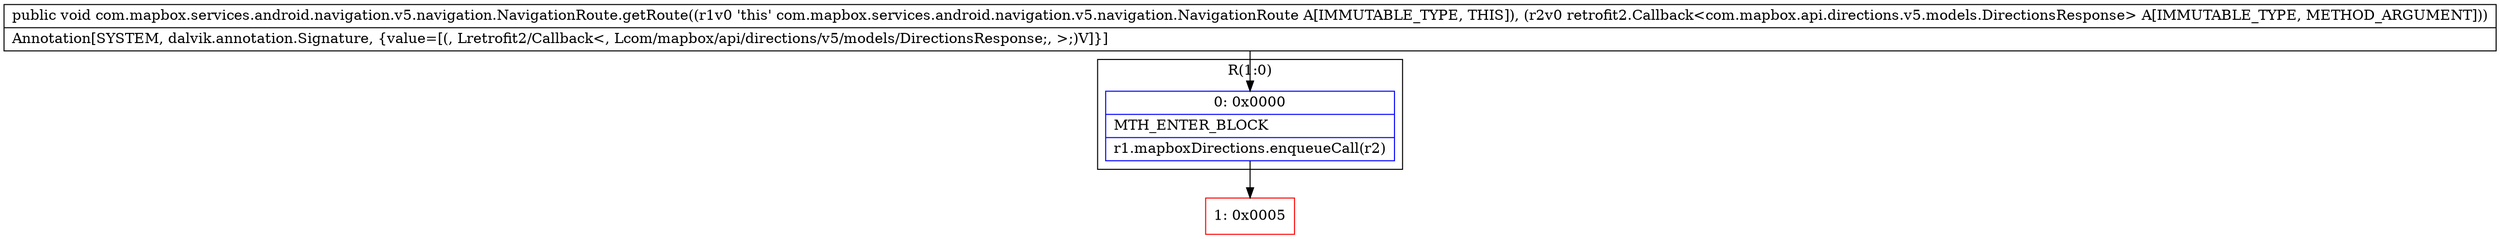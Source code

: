 digraph "CFG forcom.mapbox.services.android.navigation.v5.navigation.NavigationRoute.getRoute(Lretrofit2\/Callback;)V" {
subgraph cluster_Region_178111742 {
label = "R(1:0)";
node [shape=record,color=blue];
Node_0 [shape=record,label="{0\:\ 0x0000|MTH_ENTER_BLOCK\l|r1.mapboxDirections.enqueueCall(r2)\l}"];
}
Node_1 [shape=record,color=red,label="{1\:\ 0x0005}"];
MethodNode[shape=record,label="{public void com.mapbox.services.android.navigation.v5.navigation.NavigationRoute.getRoute((r1v0 'this' com.mapbox.services.android.navigation.v5.navigation.NavigationRoute A[IMMUTABLE_TYPE, THIS]), (r2v0 retrofit2.Callback\<com.mapbox.api.directions.v5.models.DirectionsResponse\> A[IMMUTABLE_TYPE, METHOD_ARGUMENT]))  | Annotation[SYSTEM, dalvik.annotation.Signature, \{value=[(, Lretrofit2\/Callback\<, Lcom\/mapbox\/api\/directions\/v5\/models\/DirectionsResponse;, \>;)V]\}]\l}"];
MethodNode -> Node_0;
Node_0 -> Node_1;
}

